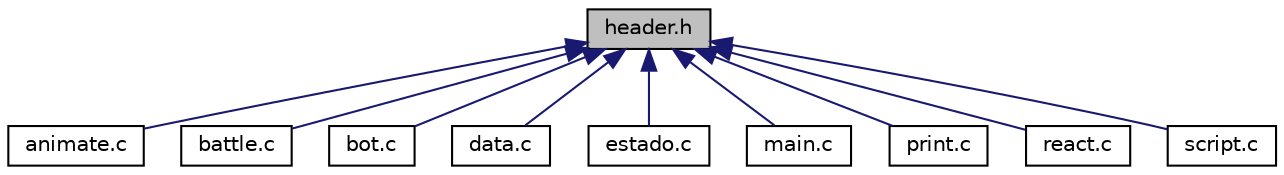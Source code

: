 digraph "header.h"
{
  edge [fontname="Helvetica",fontsize="10",labelfontname="Helvetica",labelfontsize="10"];
  node [fontname="Helvetica",fontsize="10",shape=record];
  Node1 [label="header.h",height=0.2,width=0.4,color="black", fillcolor="grey75", style="filled", fontcolor="black"];
  Node1 -> Node2 [dir="back",color="midnightblue",fontsize="10",style="solid",fontname="Helvetica"];
  Node2 [label="animate.c",height=0.2,width=0.4,color="black", fillcolor="white", style="filled",URL="$animate_8c.html"];
  Node1 -> Node3 [dir="back",color="midnightblue",fontsize="10",style="solid",fontname="Helvetica"];
  Node3 [label="battle.c",height=0.2,width=0.4,color="black", fillcolor="white", style="filled",URL="$battle_8c.html"];
  Node1 -> Node4 [dir="back",color="midnightblue",fontsize="10",style="solid",fontname="Helvetica"];
  Node4 [label="bot.c",height=0.2,width=0.4,color="black", fillcolor="white", style="filled",URL="$bot_8c.html"];
  Node1 -> Node5 [dir="back",color="midnightblue",fontsize="10",style="solid",fontname="Helvetica"];
  Node5 [label="data.c",height=0.2,width=0.4,color="black", fillcolor="white", style="filled",URL="$data_8c.html"];
  Node1 -> Node6 [dir="back",color="midnightblue",fontsize="10",style="solid",fontname="Helvetica"];
  Node6 [label="estado.c",height=0.2,width=0.4,color="black", fillcolor="white", style="filled",URL="$estado_8c.html"];
  Node1 -> Node7 [dir="back",color="midnightblue",fontsize="10",style="solid",fontname="Helvetica"];
  Node7 [label="main.c",height=0.2,width=0.4,color="black", fillcolor="white", style="filled",URL="$main_8c.html"];
  Node1 -> Node8 [dir="back",color="midnightblue",fontsize="10",style="solid",fontname="Helvetica"];
  Node8 [label="print.c",height=0.2,width=0.4,color="black", fillcolor="white", style="filled",URL="$print_8c.html"];
  Node1 -> Node9 [dir="back",color="midnightblue",fontsize="10",style="solid",fontname="Helvetica"];
  Node9 [label="react.c",height=0.2,width=0.4,color="black", fillcolor="white", style="filled",URL="$react_8c.html"];
  Node1 -> Node10 [dir="back",color="midnightblue",fontsize="10",style="solid",fontname="Helvetica"];
  Node10 [label="script.c",height=0.2,width=0.4,color="black", fillcolor="white", style="filled",URL="$script_8c.html"];
}
